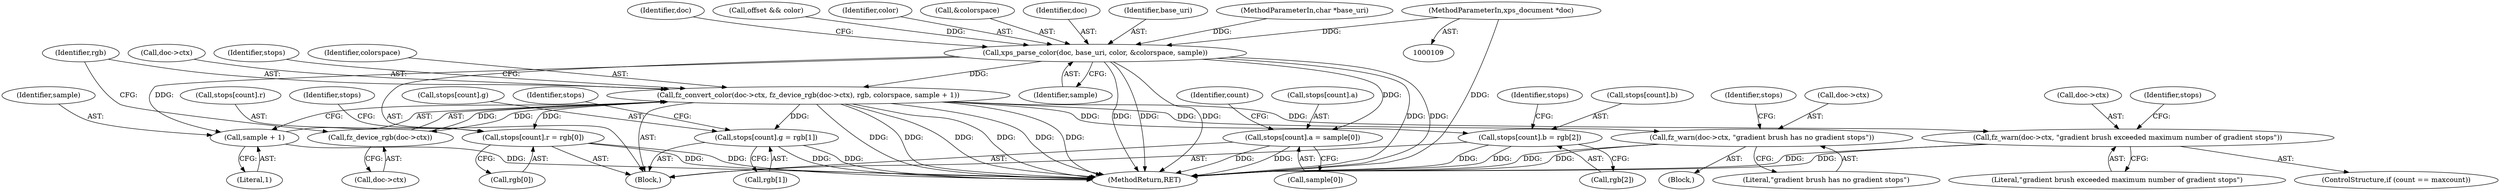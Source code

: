 digraph "0_ghostscript_60dabde18d7fe12b19da8b509bdfee9cc886aafc_2@pointer" {
"1000110" [label="(MethodParameterIn,xps_document *doc)"];
"1000175" [label="(Call,xps_parse_color(doc, base_uri, color, &colorspace, sample))"];
"1000182" [label="(Call,fz_convert_color(doc->ctx, fz_device_rgb(doc->ctx), rgb, colorspace, sample + 1))"];
"1000186" [label="(Call,fz_device_rgb(doc->ctx))"];
"1000195" [label="(Call,stops[count].r = rgb[0])"];
"1000204" [label="(Call,stops[count].g = rgb[1])"];
"1000213" [label="(Call,stops[count].b = rgb[2])"];
"1000242" [label="(Call,fz_warn(doc->ctx, \"gradient brush has no gradient stops\"))"];
"1000323" [label="(Call,fz_warn(doc->ctx, \"gradient brush exceeded maximum number of gradient stops\"))"];
"1000192" [label="(Call,sample + 1)"];
"1000222" [label="(Call,stops[count].a = sample[0])"];
"1000327" [label="(Literal,\"gradient brush exceeded maximum number of gradient stops\")"];
"1000182" [label="(Call,fz_convert_color(doc->ctx, fz_device_rgb(doc->ctx), rgb, colorspace, sample + 1))"];
"1000242" [label="(Call,fz_warn(doc->ctx, \"gradient brush has no gradient stops\"))"];
"1000175" [label="(Call,xps_parse_color(doc, base_uri, color, &colorspace, sample))"];
"1000198" [label="(Identifier,stops)"];
"1000750" [label="(MethodReturn,RET)"];
"1000196" [label="(Call,stops[count].r)"];
"1000250" [label="(Identifier,stops)"];
"1000243" [label="(Call,doc->ctx)"];
"1000319" [label="(ControlStructure,if (count == maxcount))"];
"1000246" [label="(Literal,\"gradient brush has no gradient stops\")"];
"1000191" [label="(Identifier,colorspace)"];
"1000186" [label="(Call,fz_device_rgb(doc->ctx))"];
"1000232" [label="(Identifier,count)"];
"1000177" [label="(Identifier,base_uri)"];
"1000223" [label="(Call,stops[count].a)"];
"1000194" [label="(Literal,1)"];
"1000222" [label="(Call,stops[count].a = sample[0])"];
"1000205" [label="(Call,stops[count].g)"];
"1000225" [label="(Identifier,stops)"];
"1000111" [label="(MethodParameterIn,char *base_uri)"];
"1000204" [label="(Call,stops[count].g = rgb[1])"];
"1000213" [label="(Call,stops[count].b = rgb[2])"];
"1000323" [label="(Call,fz_warn(doc->ctx, \"gradient brush exceeded maximum number of gradient stops\"))"];
"1000210" [label="(Call,rgb[1])"];
"1000110" [label="(MethodParameterIn,xps_document *doc)"];
"1000184" [label="(Identifier,doc)"];
"1000190" [label="(Identifier,rgb)"];
"1000156" [label="(Call,offset && color)"];
"1000219" [label="(Call,rgb[2])"];
"1000324" [label="(Call,doc->ctx)"];
"1000216" [label="(Identifier,stops)"];
"1000214" [label="(Call,stops[count].b)"];
"1000183" [label="(Call,doc->ctx)"];
"1000178" [label="(Identifier,color)"];
"1000207" [label="(Identifier,stops)"];
"1000159" [label="(Block,)"];
"1000187" [label="(Call,doc->ctx)"];
"1000228" [label="(Call,sample[0])"];
"1000241" [label="(Block,)"];
"1000329" [label="(Identifier,stops)"];
"1000195" [label="(Call,stops[count].r = rgb[0])"];
"1000201" [label="(Call,rgb[0])"];
"1000179" [label="(Call,&colorspace)"];
"1000176" [label="(Identifier,doc)"];
"1000192" [label="(Call,sample + 1)"];
"1000193" [label="(Identifier,sample)"];
"1000181" [label="(Identifier,sample)"];
"1000110" -> "1000109"  [label="AST: "];
"1000110" -> "1000750"  [label="DDG: "];
"1000110" -> "1000175"  [label="DDG: "];
"1000175" -> "1000159"  [label="AST: "];
"1000175" -> "1000181"  [label="CFG: "];
"1000176" -> "1000175"  [label="AST: "];
"1000177" -> "1000175"  [label="AST: "];
"1000178" -> "1000175"  [label="AST: "];
"1000179" -> "1000175"  [label="AST: "];
"1000181" -> "1000175"  [label="AST: "];
"1000184" -> "1000175"  [label="CFG: "];
"1000175" -> "1000750"  [label="DDG: "];
"1000175" -> "1000750"  [label="DDG: "];
"1000175" -> "1000750"  [label="DDG: "];
"1000175" -> "1000750"  [label="DDG: "];
"1000175" -> "1000750"  [label="DDG: "];
"1000111" -> "1000175"  [label="DDG: "];
"1000156" -> "1000175"  [label="DDG: "];
"1000175" -> "1000182"  [label="DDG: "];
"1000175" -> "1000192"  [label="DDG: "];
"1000175" -> "1000222"  [label="DDG: "];
"1000182" -> "1000159"  [label="AST: "];
"1000182" -> "1000192"  [label="CFG: "];
"1000183" -> "1000182"  [label="AST: "];
"1000186" -> "1000182"  [label="AST: "];
"1000190" -> "1000182"  [label="AST: "];
"1000191" -> "1000182"  [label="AST: "];
"1000192" -> "1000182"  [label="AST: "];
"1000198" -> "1000182"  [label="CFG: "];
"1000182" -> "1000750"  [label="DDG: "];
"1000182" -> "1000750"  [label="DDG: "];
"1000182" -> "1000750"  [label="DDG: "];
"1000182" -> "1000750"  [label="DDG: "];
"1000182" -> "1000750"  [label="DDG: "];
"1000182" -> "1000750"  [label="DDG: "];
"1000186" -> "1000182"  [label="DDG: "];
"1000182" -> "1000186"  [label="DDG: "];
"1000182" -> "1000195"  [label="DDG: "];
"1000182" -> "1000204"  [label="DDG: "];
"1000182" -> "1000213"  [label="DDG: "];
"1000182" -> "1000242"  [label="DDG: "];
"1000182" -> "1000323"  [label="DDG: "];
"1000186" -> "1000187"  [label="CFG: "];
"1000187" -> "1000186"  [label="AST: "];
"1000190" -> "1000186"  [label="CFG: "];
"1000195" -> "1000159"  [label="AST: "];
"1000195" -> "1000201"  [label="CFG: "];
"1000196" -> "1000195"  [label="AST: "];
"1000201" -> "1000195"  [label="AST: "];
"1000207" -> "1000195"  [label="CFG: "];
"1000195" -> "1000750"  [label="DDG: "];
"1000195" -> "1000750"  [label="DDG: "];
"1000204" -> "1000159"  [label="AST: "];
"1000204" -> "1000210"  [label="CFG: "];
"1000205" -> "1000204"  [label="AST: "];
"1000210" -> "1000204"  [label="AST: "];
"1000216" -> "1000204"  [label="CFG: "];
"1000204" -> "1000750"  [label="DDG: "];
"1000204" -> "1000750"  [label="DDG: "];
"1000213" -> "1000159"  [label="AST: "];
"1000213" -> "1000219"  [label="CFG: "];
"1000214" -> "1000213"  [label="AST: "];
"1000219" -> "1000213"  [label="AST: "];
"1000225" -> "1000213"  [label="CFG: "];
"1000213" -> "1000750"  [label="DDG: "];
"1000213" -> "1000750"  [label="DDG: "];
"1000242" -> "1000241"  [label="AST: "];
"1000242" -> "1000246"  [label="CFG: "];
"1000243" -> "1000242"  [label="AST: "];
"1000246" -> "1000242"  [label="AST: "];
"1000250" -> "1000242"  [label="CFG: "];
"1000242" -> "1000750"  [label="DDG: "];
"1000242" -> "1000750"  [label="DDG: "];
"1000323" -> "1000319"  [label="AST: "];
"1000323" -> "1000327"  [label="CFG: "];
"1000324" -> "1000323"  [label="AST: "];
"1000327" -> "1000323"  [label="AST: "];
"1000329" -> "1000323"  [label="CFG: "];
"1000323" -> "1000750"  [label="DDG: "];
"1000323" -> "1000750"  [label="DDG: "];
"1000192" -> "1000194"  [label="CFG: "];
"1000193" -> "1000192"  [label="AST: "];
"1000194" -> "1000192"  [label="AST: "];
"1000192" -> "1000750"  [label="DDG: "];
"1000222" -> "1000159"  [label="AST: "];
"1000222" -> "1000228"  [label="CFG: "];
"1000223" -> "1000222"  [label="AST: "];
"1000228" -> "1000222"  [label="AST: "];
"1000232" -> "1000222"  [label="CFG: "];
"1000222" -> "1000750"  [label="DDG: "];
"1000222" -> "1000750"  [label="DDG: "];
}
